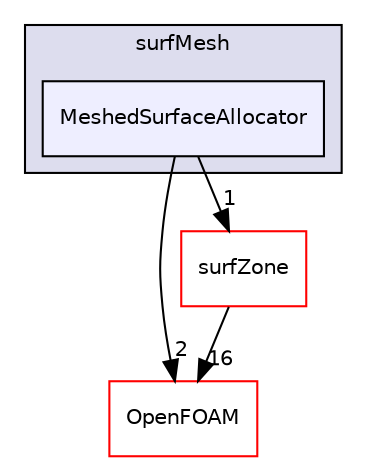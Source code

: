 digraph "src/surfMesh/MeshedSurfaceAllocator" {
  bgcolor=transparent;
  compound=true
  node [ fontsize="10", fontname="Helvetica"];
  edge [ labelfontsize="10", labelfontname="Helvetica"];
  subgraph clusterdir_0a88fe22feb23ce5f078a04a1df67721 {
    graph [ bgcolor="#ddddee", pencolor="black", label="surfMesh" fontname="Helvetica", fontsize="10", URL="dir_0a88fe22feb23ce5f078a04a1df67721.html"]
  dir_78e15111d922aa841d464640a2e03fb6 [shape=box, label="MeshedSurfaceAllocator", style="filled", fillcolor="#eeeeff", pencolor="black", URL="dir_78e15111d922aa841d464640a2e03fb6.html"];
  }
  dir_c5473ff19b20e6ec4dfe5c310b3778a8 [shape=box label="OpenFOAM" color="red" URL="dir_c5473ff19b20e6ec4dfe5c310b3778a8.html"];
  dir_367e2591196b309d6036c64a18218666 [shape=box label="surfZone" color="red" URL="dir_367e2591196b309d6036c64a18218666.html"];
  dir_78e15111d922aa841d464640a2e03fb6->dir_c5473ff19b20e6ec4dfe5c310b3778a8 [headlabel="2", labeldistance=1.5 headhref="dir_002712_001927.html"];
  dir_78e15111d922aa841d464640a2e03fb6->dir_367e2591196b309d6036c64a18218666 [headlabel="1", labeldistance=1.5 headhref="dir_002712_002733.html"];
  dir_367e2591196b309d6036c64a18218666->dir_c5473ff19b20e6ec4dfe5c310b3778a8 [headlabel="16", labeldistance=1.5 headhref="dir_002733_001927.html"];
}
